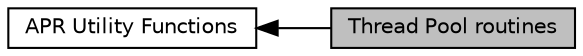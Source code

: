 digraph "Thread Pool routines"
{
  edge [fontname="Helvetica",fontsize="10",labelfontname="Helvetica",labelfontsize="10"];
  node [fontname="Helvetica",fontsize="10",shape=box];
  rankdir=LR;
  Node2 [label="APR Utility Functions",height=0.2,width=0.4,color="black", fillcolor="white", style="filled",URL="$group___a_p_r___util.html",tooltip=" "];
  Node1 [label="Thread Pool routines",height=0.2,width=0.4,color="black", fillcolor="grey75", style="filled", fontcolor="black",tooltip=" "];
  Node2->Node1 [shape=plaintext, dir="back", style="solid"];
}
